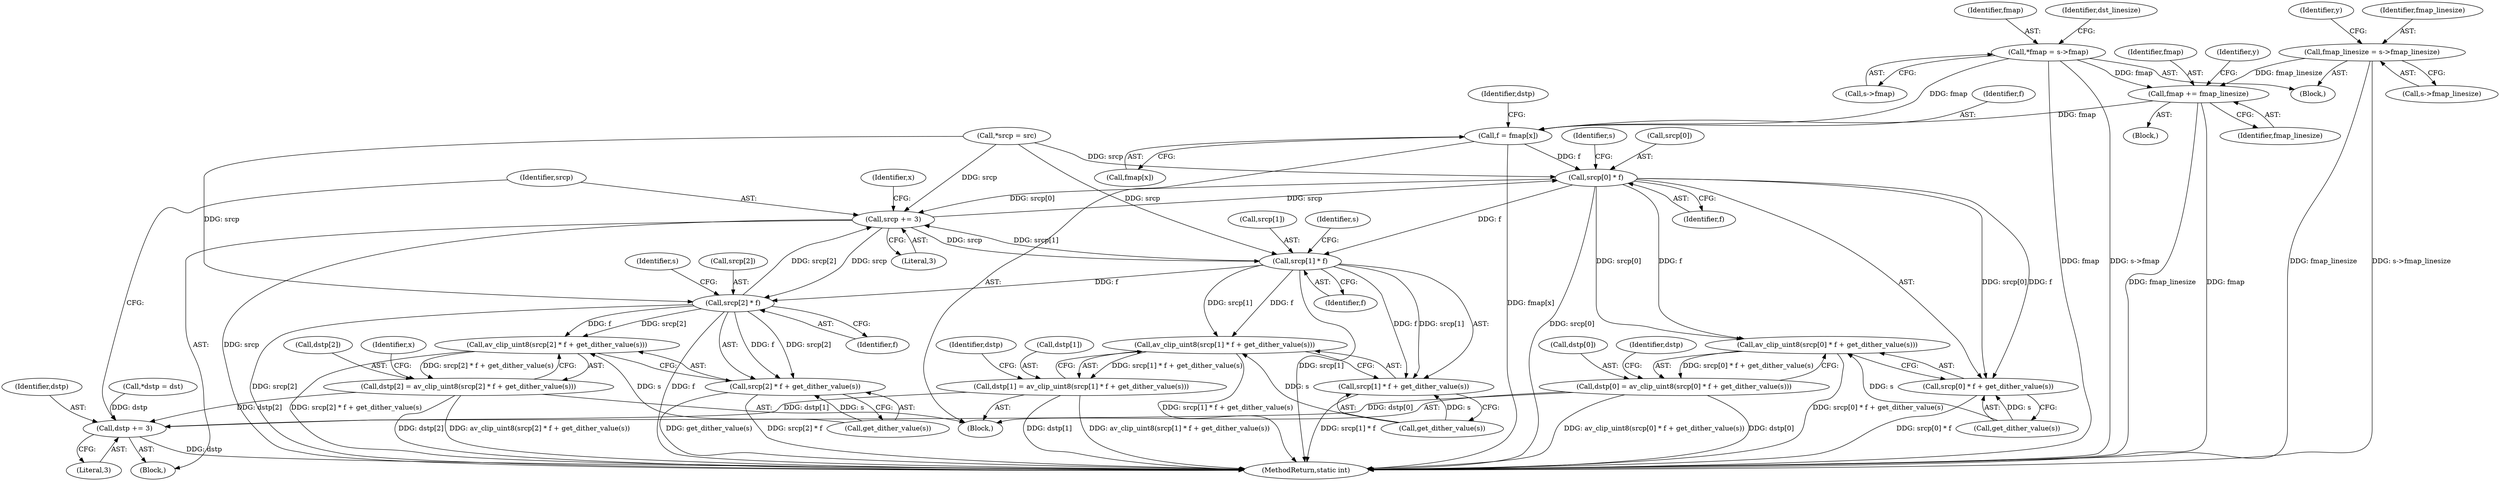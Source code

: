 digraph "0_FFmpeg_e43a0a232dbf6d3c161823c2e07c52e76227a1bc_10@array" {
"1000256" [label="(Call,f = fmap[x])"];
"1000188" [label="(Call,*fmap = s->fmap)"];
"1000306" [label="(Call,fmap += fmap_linesize)"];
"1000210" [label="(Call,fmap_linesize = s->fmap_linesize)"];
"1000267" [label="(Call,srcp[0] * f)"];
"1000251" [label="(Call,srcp += 3)"];
"1000280" [label="(Call,srcp[1] * f)"];
"1000278" [label="(Call,av_clip_uint8(srcp[1] * f + get_dither_value(s)))"];
"1000274" [label="(Call,dstp[1] = av_clip_uint8(srcp[1] * f + get_dither_value(s)))"];
"1000248" [label="(Call,dstp += 3)"];
"1000279" [label="(Call,srcp[1] * f + get_dither_value(s))"];
"1000293" [label="(Call,srcp[2] * f)"];
"1000291" [label="(Call,av_clip_uint8(srcp[2] * f + get_dither_value(s)))"];
"1000287" [label="(Call,dstp[2] = av_clip_uint8(srcp[2] * f + get_dither_value(s)))"];
"1000292" [label="(Call,srcp[2] * f + get_dither_value(s))"];
"1000265" [label="(Call,av_clip_uint8(srcp[0] * f + get_dither_value(s)))"];
"1000261" [label="(Call,dstp[0] = av_clip_uint8(srcp[0] * f + get_dither_value(s)))"];
"1000266" [label="(Call,srcp[0] * f + get_dither_value(s))"];
"1000266" [label="(Call,srcp[0] * f + get_dither_value(s))"];
"1000289" [label="(Identifier,dstp)"];
"1000267" [label="(Call,srcp[0] * f)"];
"1000226" [label="(Block,)"];
"1000284" [label="(Identifier,f)"];
"1000275" [label="(Call,dstp[1])"];
"1000261" [label="(Call,dstp[0] = av_clip_uint8(srcp[0] * f + get_dither_value(s)))"];
"1000276" [label="(Identifier,dstp)"];
"1000256" [label="(Call,f = fmap[x])"];
"1000189" [label="(Identifier,fmap)"];
"1000308" [label="(Identifier,fmap_linesize)"];
"1000285" [label="(Call,get_dither_value(s))"];
"1000298" [label="(Call,get_dither_value(s))"];
"1000307" [label="(Identifier,fmap)"];
"1000505" [label="(MethodReturn,static int)"];
"1000251" [label="(Call,srcp += 3)"];
"1000210" [label="(Call,fmap_linesize = s->fmap_linesize)"];
"1000262" [label="(Call,dstp[0])"];
"1000272" [label="(Call,get_dither_value(s))"];
"1000257" [label="(Identifier,f)"];
"1000190" [label="(Call,s->fmap)"];
"1000195" [label="(Identifier,dst_linesize)"];
"1000279" [label="(Call,srcp[1] * f + get_dither_value(s))"];
"1000217" [label="(Identifier,y)"];
"1000188" [label="(Call,*fmap = s->fmap)"];
"1000247" [label="(Block,)"];
"1000240" [label="(Identifier,x)"];
"1000250" [label="(Literal,3)"];
"1000212" [label="(Call,s->fmap_linesize)"];
"1000271" [label="(Identifier,f)"];
"1000265" [label="(Call,av_clip_uint8(srcp[0] * f + get_dither_value(s)))"];
"1000299" [label="(Identifier,s)"];
"1000278" [label="(Call,av_clip_uint8(srcp[1] * f + get_dither_value(s)))"];
"1000294" [label="(Call,srcp[2])"];
"1000246" [label="(Identifier,x)"];
"1000225" [label="(Identifier,y)"];
"1000253" [label="(Literal,3)"];
"1000170" [label="(Block,)"];
"1000287" [label="(Call,dstp[2] = av_clip_uint8(srcp[2] * f + get_dither_value(s)))"];
"1000228" [label="(Call,*dstp = dst)"];
"1000211" [label="(Identifier,fmap_linesize)"];
"1000258" [label="(Call,fmap[x])"];
"1000281" [label="(Call,srcp[1])"];
"1000292" [label="(Call,srcp[2] * f + get_dither_value(s))"];
"1000297" [label="(Identifier,f)"];
"1000286" [label="(Identifier,s)"];
"1000252" [label="(Identifier,srcp)"];
"1000293" [label="(Call,srcp[2] * f)"];
"1000248" [label="(Call,dstp += 3)"];
"1000291" [label="(Call,av_clip_uint8(srcp[2] * f + get_dither_value(s)))"];
"1000249" [label="(Identifier,dstp)"];
"1000254" [label="(Block,)"];
"1000273" [label="(Identifier,s)"];
"1000268" [label="(Call,srcp[0])"];
"1000263" [label="(Identifier,dstp)"];
"1000232" [label="(Call,*srcp = src)"];
"1000274" [label="(Call,dstp[1] = av_clip_uint8(srcp[1] * f + get_dither_value(s)))"];
"1000306" [label="(Call,fmap += fmap_linesize)"];
"1000280" [label="(Call,srcp[1] * f)"];
"1000288" [label="(Call,dstp[2])"];
"1000256" -> "1000254"  [label="AST: "];
"1000256" -> "1000258"  [label="CFG: "];
"1000257" -> "1000256"  [label="AST: "];
"1000258" -> "1000256"  [label="AST: "];
"1000263" -> "1000256"  [label="CFG: "];
"1000256" -> "1000505"  [label="DDG: fmap[x]"];
"1000188" -> "1000256"  [label="DDG: fmap"];
"1000306" -> "1000256"  [label="DDG: fmap"];
"1000256" -> "1000267"  [label="DDG: f"];
"1000188" -> "1000170"  [label="AST: "];
"1000188" -> "1000190"  [label="CFG: "];
"1000189" -> "1000188"  [label="AST: "];
"1000190" -> "1000188"  [label="AST: "];
"1000195" -> "1000188"  [label="CFG: "];
"1000188" -> "1000505"  [label="DDG: s->fmap"];
"1000188" -> "1000505"  [label="DDG: fmap"];
"1000188" -> "1000306"  [label="DDG: fmap"];
"1000306" -> "1000226"  [label="AST: "];
"1000306" -> "1000308"  [label="CFG: "];
"1000307" -> "1000306"  [label="AST: "];
"1000308" -> "1000306"  [label="AST: "];
"1000225" -> "1000306"  [label="CFG: "];
"1000306" -> "1000505"  [label="DDG: fmap"];
"1000306" -> "1000505"  [label="DDG: fmap_linesize"];
"1000210" -> "1000306"  [label="DDG: fmap_linesize"];
"1000210" -> "1000170"  [label="AST: "];
"1000210" -> "1000212"  [label="CFG: "];
"1000211" -> "1000210"  [label="AST: "];
"1000212" -> "1000210"  [label="AST: "];
"1000217" -> "1000210"  [label="CFG: "];
"1000210" -> "1000505"  [label="DDG: s->fmap_linesize"];
"1000210" -> "1000505"  [label="DDG: fmap_linesize"];
"1000267" -> "1000266"  [label="AST: "];
"1000267" -> "1000271"  [label="CFG: "];
"1000268" -> "1000267"  [label="AST: "];
"1000271" -> "1000267"  [label="AST: "];
"1000273" -> "1000267"  [label="CFG: "];
"1000267" -> "1000505"  [label="DDG: srcp[0]"];
"1000267" -> "1000251"  [label="DDG: srcp[0]"];
"1000267" -> "1000265"  [label="DDG: srcp[0]"];
"1000267" -> "1000265"  [label="DDG: f"];
"1000267" -> "1000266"  [label="DDG: srcp[0]"];
"1000267" -> "1000266"  [label="DDG: f"];
"1000232" -> "1000267"  [label="DDG: srcp"];
"1000251" -> "1000267"  [label="DDG: srcp"];
"1000267" -> "1000280"  [label="DDG: f"];
"1000251" -> "1000247"  [label="AST: "];
"1000251" -> "1000253"  [label="CFG: "];
"1000252" -> "1000251"  [label="AST: "];
"1000253" -> "1000251"  [label="AST: "];
"1000240" -> "1000251"  [label="CFG: "];
"1000251" -> "1000505"  [label="DDG: srcp"];
"1000280" -> "1000251"  [label="DDG: srcp[1]"];
"1000293" -> "1000251"  [label="DDG: srcp[2]"];
"1000232" -> "1000251"  [label="DDG: srcp"];
"1000251" -> "1000280"  [label="DDG: srcp"];
"1000251" -> "1000293"  [label="DDG: srcp"];
"1000280" -> "1000279"  [label="AST: "];
"1000280" -> "1000284"  [label="CFG: "];
"1000281" -> "1000280"  [label="AST: "];
"1000284" -> "1000280"  [label="AST: "];
"1000286" -> "1000280"  [label="CFG: "];
"1000280" -> "1000505"  [label="DDG: srcp[1]"];
"1000280" -> "1000278"  [label="DDG: srcp[1]"];
"1000280" -> "1000278"  [label="DDG: f"];
"1000280" -> "1000279"  [label="DDG: srcp[1]"];
"1000280" -> "1000279"  [label="DDG: f"];
"1000232" -> "1000280"  [label="DDG: srcp"];
"1000280" -> "1000293"  [label="DDG: f"];
"1000278" -> "1000274"  [label="AST: "];
"1000278" -> "1000279"  [label="CFG: "];
"1000279" -> "1000278"  [label="AST: "];
"1000274" -> "1000278"  [label="CFG: "];
"1000278" -> "1000505"  [label="DDG: srcp[1] * f + get_dither_value(s)"];
"1000278" -> "1000274"  [label="DDG: srcp[1] * f + get_dither_value(s)"];
"1000285" -> "1000278"  [label="DDG: s"];
"1000274" -> "1000254"  [label="AST: "];
"1000275" -> "1000274"  [label="AST: "];
"1000289" -> "1000274"  [label="CFG: "];
"1000274" -> "1000505"  [label="DDG: dstp[1]"];
"1000274" -> "1000505"  [label="DDG: av_clip_uint8(srcp[1] * f + get_dither_value(s))"];
"1000274" -> "1000248"  [label="DDG: dstp[1]"];
"1000248" -> "1000247"  [label="AST: "];
"1000248" -> "1000250"  [label="CFG: "];
"1000249" -> "1000248"  [label="AST: "];
"1000250" -> "1000248"  [label="AST: "];
"1000252" -> "1000248"  [label="CFG: "];
"1000248" -> "1000505"  [label="DDG: dstp"];
"1000228" -> "1000248"  [label="DDG: dstp"];
"1000261" -> "1000248"  [label="DDG: dstp[0]"];
"1000287" -> "1000248"  [label="DDG: dstp[2]"];
"1000279" -> "1000285"  [label="CFG: "];
"1000285" -> "1000279"  [label="AST: "];
"1000279" -> "1000505"  [label="DDG: srcp[1] * f"];
"1000285" -> "1000279"  [label="DDG: s"];
"1000293" -> "1000292"  [label="AST: "];
"1000293" -> "1000297"  [label="CFG: "];
"1000294" -> "1000293"  [label="AST: "];
"1000297" -> "1000293"  [label="AST: "];
"1000299" -> "1000293"  [label="CFG: "];
"1000293" -> "1000505"  [label="DDG: srcp[2]"];
"1000293" -> "1000505"  [label="DDG: f"];
"1000293" -> "1000291"  [label="DDG: srcp[2]"];
"1000293" -> "1000291"  [label="DDG: f"];
"1000293" -> "1000292"  [label="DDG: srcp[2]"];
"1000293" -> "1000292"  [label="DDG: f"];
"1000232" -> "1000293"  [label="DDG: srcp"];
"1000291" -> "1000287"  [label="AST: "];
"1000291" -> "1000292"  [label="CFG: "];
"1000292" -> "1000291"  [label="AST: "];
"1000287" -> "1000291"  [label="CFG: "];
"1000291" -> "1000505"  [label="DDG: srcp[2] * f + get_dither_value(s)"];
"1000291" -> "1000287"  [label="DDG: srcp[2] * f + get_dither_value(s)"];
"1000298" -> "1000291"  [label="DDG: s"];
"1000287" -> "1000254"  [label="AST: "];
"1000288" -> "1000287"  [label="AST: "];
"1000246" -> "1000287"  [label="CFG: "];
"1000287" -> "1000505"  [label="DDG: av_clip_uint8(srcp[2] * f + get_dither_value(s))"];
"1000287" -> "1000505"  [label="DDG: dstp[2]"];
"1000292" -> "1000298"  [label="CFG: "];
"1000298" -> "1000292"  [label="AST: "];
"1000292" -> "1000505"  [label="DDG: get_dither_value(s)"];
"1000292" -> "1000505"  [label="DDG: srcp[2] * f"];
"1000298" -> "1000292"  [label="DDG: s"];
"1000265" -> "1000261"  [label="AST: "];
"1000265" -> "1000266"  [label="CFG: "];
"1000266" -> "1000265"  [label="AST: "];
"1000261" -> "1000265"  [label="CFG: "];
"1000265" -> "1000505"  [label="DDG: srcp[0] * f + get_dither_value(s)"];
"1000265" -> "1000261"  [label="DDG: srcp[0] * f + get_dither_value(s)"];
"1000272" -> "1000265"  [label="DDG: s"];
"1000261" -> "1000254"  [label="AST: "];
"1000262" -> "1000261"  [label="AST: "];
"1000276" -> "1000261"  [label="CFG: "];
"1000261" -> "1000505"  [label="DDG: av_clip_uint8(srcp[0] * f + get_dither_value(s))"];
"1000261" -> "1000505"  [label="DDG: dstp[0]"];
"1000266" -> "1000272"  [label="CFG: "];
"1000272" -> "1000266"  [label="AST: "];
"1000266" -> "1000505"  [label="DDG: srcp[0] * f"];
"1000272" -> "1000266"  [label="DDG: s"];
}
